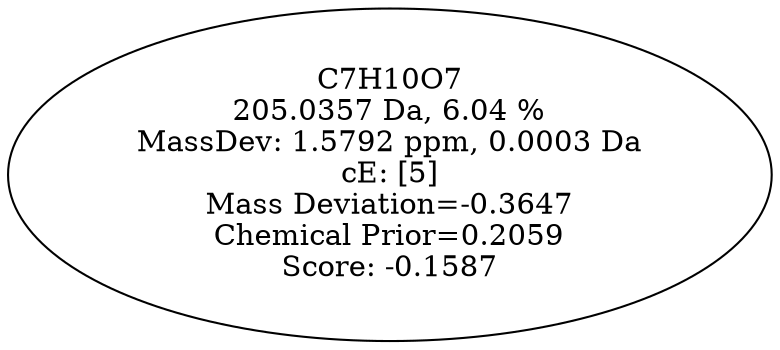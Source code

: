 strict digraph {
v1 [label="C7H10O7\n205.0357 Da, 6.04 %\nMassDev: 1.5792 ppm, 0.0003 Da\ncE: [5]\nMass Deviation=-0.3647\nChemical Prior=0.2059\nScore: -0.1587"];
}